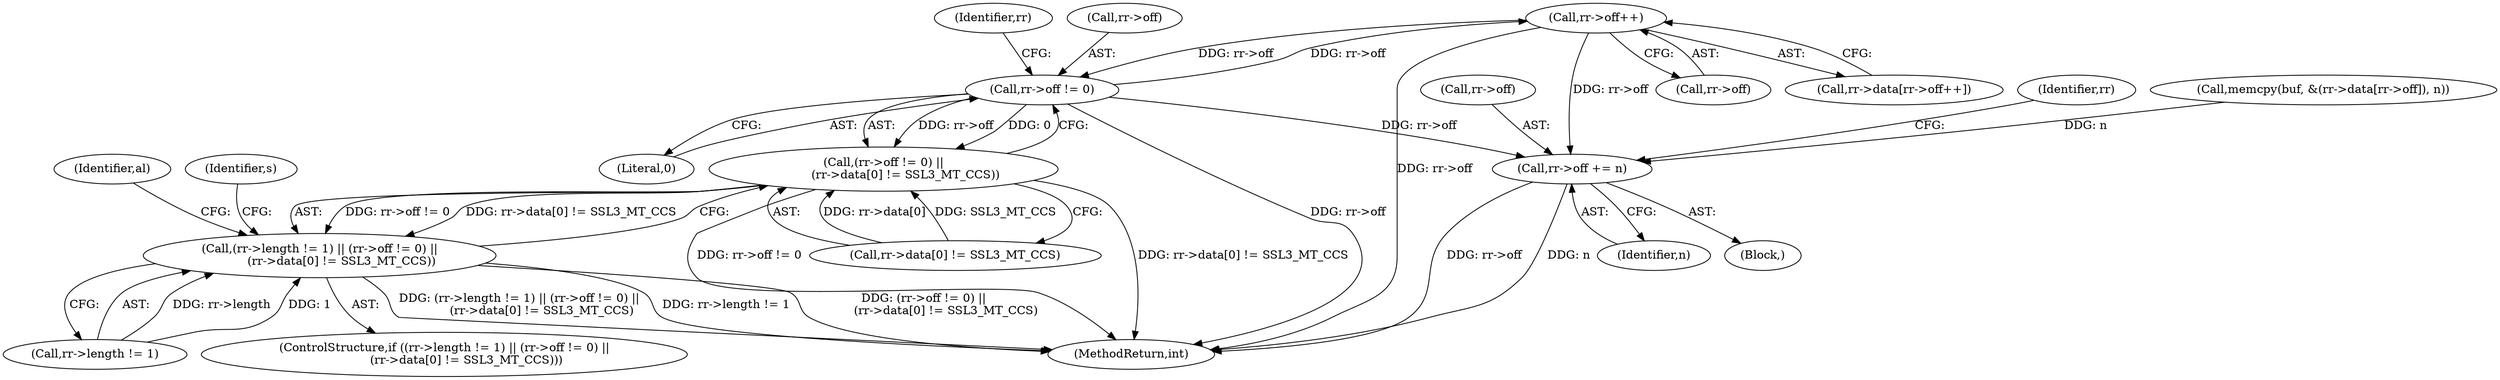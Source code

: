 digraph "0_openssl_e9bbefbf0f24c57645e7ad6a5a71ae649d18ac8e_0@pointer" {
"1000676" [label="(Call,rr->off++)"];
"1001208" [label="(Call,rr->off != 0)"];
"1000676" [label="(Call,rr->off++)"];
"1000478" [label="(Call,rr->off += n)"];
"1001207" [label="(Call,(rr->off != 0) ||\n            (rr->data[0] != SSL3_MT_CCS))"];
"1001201" [label="(Call,(rr->length != 1) || (rr->off != 0) ||\n            (rr->data[0] != SSL3_MT_CCS))"];
"1000677" [label="(Call,rr->off)"];
"1001201" [label="(Call,(rr->length != 1) || (rr->off != 0) ||\n            (rr->data[0] != SSL3_MT_CCS))"];
"1000482" [label="(Identifier,n)"];
"1001212" [label="(Literal,0)"];
"1000486" [label="(Identifier,rr)"];
"1001216" [label="(Identifier,rr)"];
"1001222" [label="(Identifier,al)"];
"1001202" [label="(Call,rr->length != 1)"];
"1000478" [label="(Call,rr->off += n)"];
"1001209" [label="(Call,rr->off)"];
"1000458" [label="(Call,memcpy(buf, &(rr->data[rr->off]), n))"];
"1001233" [label="(Identifier,s)"];
"1000479" [label="(Call,rr->off)"];
"1000672" [label="(Call,rr->data[rr->off++])"];
"1001208" [label="(Call,rr->off != 0)"];
"1001200" [label="(ControlStructure,if ((rr->length != 1) || (rr->off != 0) ||\n            (rr->data[0] != SSL3_MT_CCS)))"];
"1000472" [label="(Block,)"];
"1001522" [label="(MethodReturn,int)"];
"1000676" [label="(Call,rr->off++)"];
"1001207" [label="(Call,(rr->off != 0) ||\n            (rr->data[0] != SSL3_MT_CCS))"];
"1001213" [label="(Call,rr->data[0] != SSL3_MT_CCS)"];
"1000676" -> "1000672"  [label="AST: "];
"1000676" -> "1000677"  [label="CFG: "];
"1000677" -> "1000676"  [label="AST: "];
"1000672" -> "1000676"  [label="CFG: "];
"1000676" -> "1001522"  [label="DDG: rr->off"];
"1000676" -> "1000478"  [label="DDG: rr->off"];
"1001208" -> "1000676"  [label="DDG: rr->off"];
"1000676" -> "1001208"  [label="DDG: rr->off"];
"1001208" -> "1001207"  [label="AST: "];
"1001208" -> "1001212"  [label="CFG: "];
"1001209" -> "1001208"  [label="AST: "];
"1001212" -> "1001208"  [label="AST: "];
"1001216" -> "1001208"  [label="CFG: "];
"1001207" -> "1001208"  [label="CFG: "];
"1001208" -> "1001522"  [label="DDG: rr->off"];
"1001208" -> "1000478"  [label="DDG: rr->off"];
"1001208" -> "1001207"  [label="DDG: rr->off"];
"1001208" -> "1001207"  [label="DDG: 0"];
"1000478" -> "1000472"  [label="AST: "];
"1000478" -> "1000482"  [label="CFG: "];
"1000479" -> "1000478"  [label="AST: "];
"1000482" -> "1000478"  [label="AST: "];
"1000486" -> "1000478"  [label="CFG: "];
"1000478" -> "1001522"  [label="DDG: rr->off"];
"1000478" -> "1001522"  [label="DDG: n"];
"1000458" -> "1000478"  [label="DDG: n"];
"1001207" -> "1001201"  [label="AST: "];
"1001207" -> "1001213"  [label="CFG: "];
"1001213" -> "1001207"  [label="AST: "];
"1001201" -> "1001207"  [label="CFG: "];
"1001207" -> "1001522"  [label="DDG: rr->data[0] != SSL3_MT_CCS"];
"1001207" -> "1001522"  [label="DDG: rr->off != 0"];
"1001207" -> "1001201"  [label="DDG: rr->off != 0"];
"1001207" -> "1001201"  [label="DDG: rr->data[0] != SSL3_MT_CCS"];
"1001213" -> "1001207"  [label="DDG: rr->data[0]"];
"1001213" -> "1001207"  [label="DDG: SSL3_MT_CCS"];
"1001201" -> "1001200"  [label="AST: "];
"1001201" -> "1001202"  [label="CFG: "];
"1001202" -> "1001201"  [label="AST: "];
"1001222" -> "1001201"  [label="CFG: "];
"1001233" -> "1001201"  [label="CFG: "];
"1001201" -> "1001522"  [label="DDG: rr->length != 1"];
"1001201" -> "1001522"  [label="DDG: (rr->off != 0) ||\n            (rr->data[0] != SSL3_MT_CCS)"];
"1001201" -> "1001522"  [label="DDG: (rr->length != 1) || (rr->off != 0) ||\n            (rr->data[0] != SSL3_MT_CCS)"];
"1001202" -> "1001201"  [label="DDG: rr->length"];
"1001202" -> "1001201"  [label="DDG: 1"];
}
